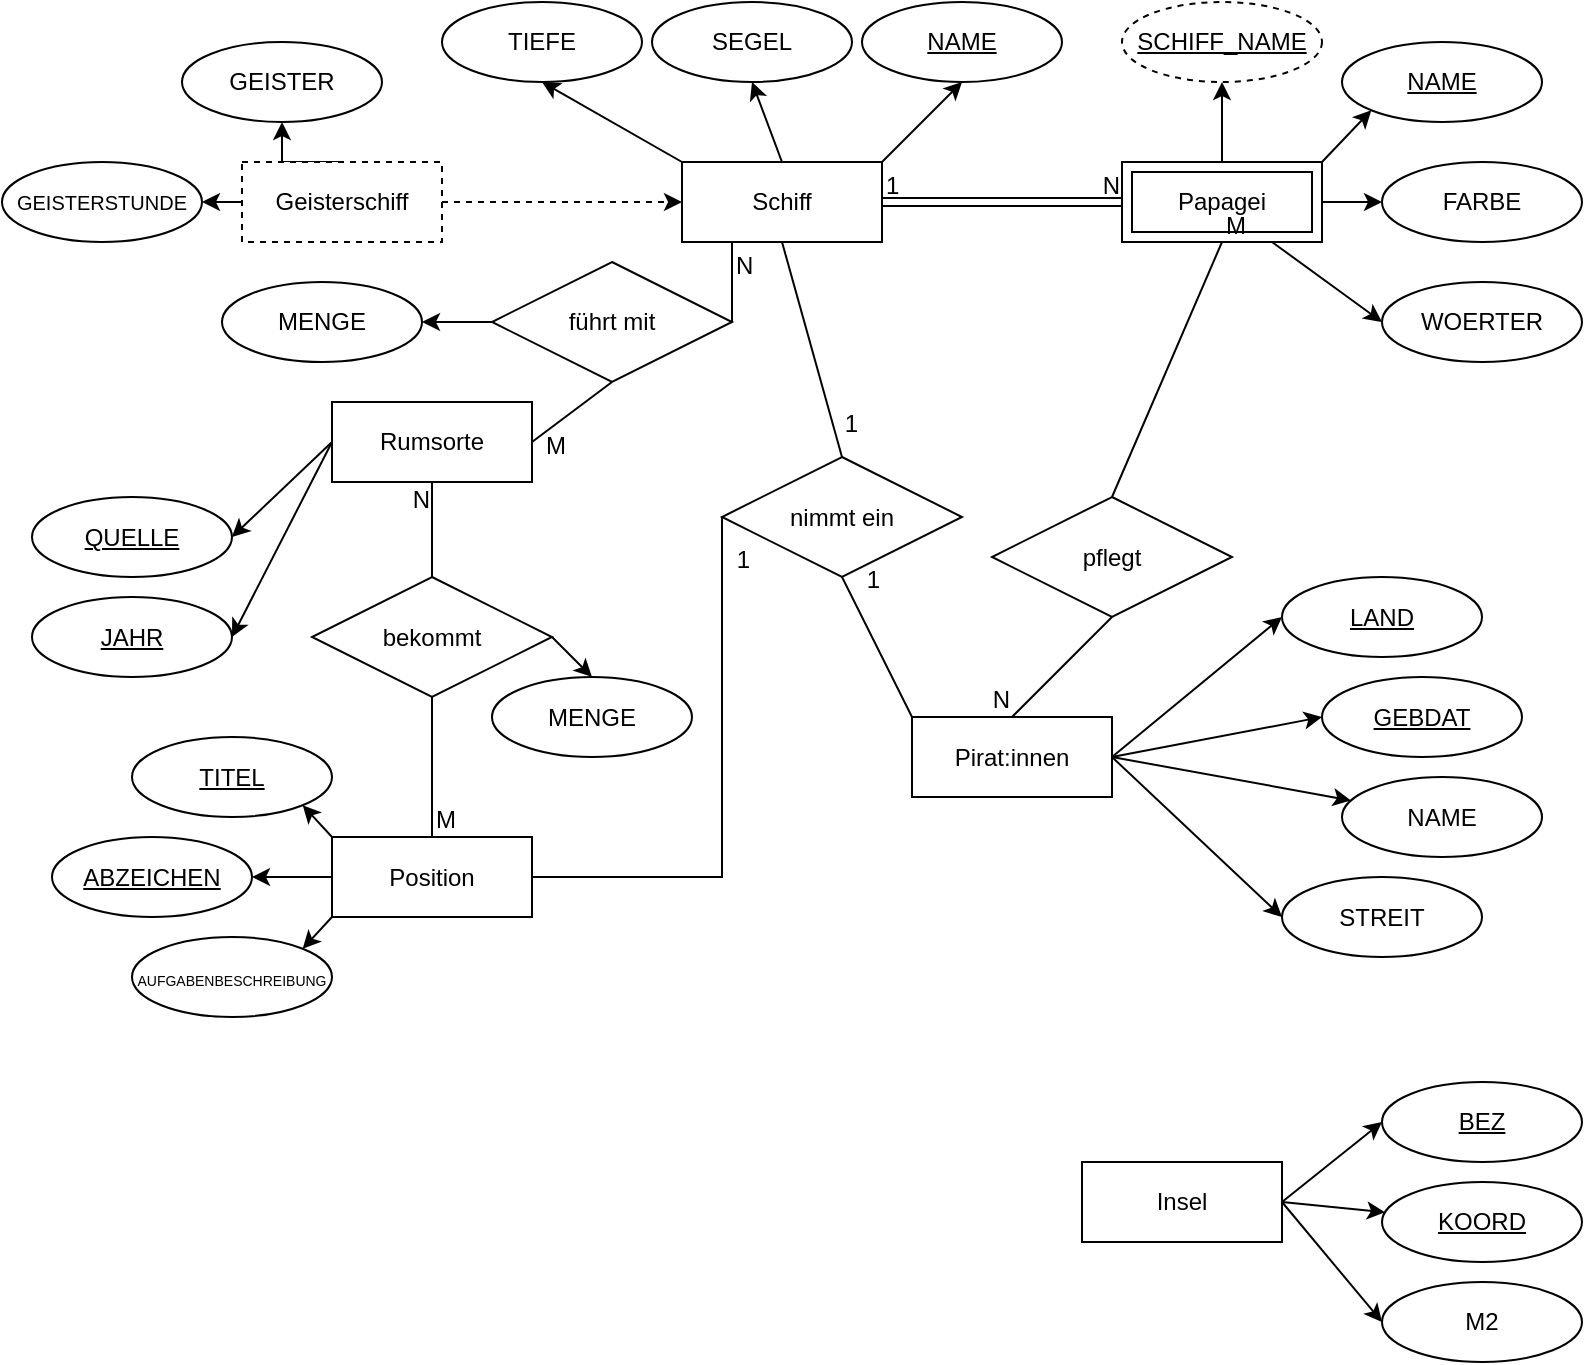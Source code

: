 <mxfile version="21.1.5" type="github">
  <diagram id="R2lEEEUBdFMjLlhIrx00" name="Page-1">
    <mxGraphModel dx="961" dy="584" grid="1" gridSize="10" guides="1" tooltips="1" connect="1" arrows="1" fold="1" page="1" pageScale="1" pageWidth="850" pageHeight="1100" math="0" shadow="0" extFonts="Permanent Marker^https://fonts.googleapis.com/css?family=Permanent+Marker">
      <root>
        <mxCell id="0" />
        <mxCell id="1" parent="0" />
        <mxCell id="ipvh3O1CE93SR9LDaiga-25" style="rounded=0;orthogonalLoop=1;jettySize=auto;html=1;exitX=0;exitY=0;exitDx=0;exitDy=0;entryX=0.5;entryY=1;entryDx=0;entryDy=0;" edge="1" parent="1" source="ipvh3O1CE93SR9LDaiga-15" target="ipvh3O1CE93SR9LDaiga-20">
          <mxGeometry relative="1" as="geometry" />
        </mxCell>
        <mxCell id="ipvh3O1CE93SR9LDaiga-26" style="rounded=0;orthogonalLoop=1;jettySize=auto;html=1;exitX=0.5;exitY=0;exitDx=0;exitDy=0;entryX=0.5;entryY=1;entryDx=0;entryDy=0;" edge="1" parent="1" source="ipvh3O1CE93SR9LDaiga-15" target="ipvh3O1CE93SR9LDaiga-18">
          <mxGeometry relative="1" as="geometry" />
        </mxCell>
        <mxCell id="ipvh3O1CE93SR9LDaiga-27" style="rounded=0;orthogonalLoop=1;jettySize=auto;html=1;exitX=1;exitY=0;exitDx=0;exitDy=0;entryX=0.5;entryY=1;entryDx=0;entryDy=0;" edge="1" parent="1" source="ipvh3O1CE93SR9LDaiga-15" target="ipvh3O1CE93SR9LDaiga-19">
          <mxGeometry relative="1" as="geometry" />
        </mxCell>
        <mxCell id="ipvh3O1CE93SR9LDaiga-15" value="Schiff" style="whiteSpace=wrap;html=1;align=center;" vertex="1" parent="1">
          <mxGeometry x="340" y="90" width="100" height="40" as="geometry" />
        </mxCell>
        <mxCell id="ipvh3O1CE93SR9LDaiga-28" style="edgeStyle=orthogonalEdgeStyle;rounded=0;orthogonalLoop=1;jettySize=auto;html=1;exitX=0.5;exitY=0;exitDx=0;exitDy=0;entryX=0.5;entryY=1;entryDx=0;entryDy=0;" edge="1" parent="1" source="ipvh3O1CE93SR9LDaiga-16" target="ipvh3O1CE93SR9LDaiga-21">
          <mxGeometry relative="1" as="geometry" />
        </mxCell>
        <mxCell id="ipvh3O1CE93SR9LDaiga-29" style="edgeStyle=orthogonalEdgeStyle;rounded=0;orthogonalLoop=1;jettySize=auto;html=1;exitX=0;exitY=0.5;exitDx=0;exitDy=0;entryX=1;entryY=0.5;entryDx=0;entryDy=0;" edge="1" parent="1" source="ipvh3O1CE93SR9LDaiga-16" target="ipvh3O1CE93SR9LDaiga-22">
          <mxGeometry relative="1" as="geometry" />
        </mxCell>
        <mxCell id="ipvh3O1CE93SR9LDaiga-106" style="edgeStyle=orthogonalEdgeStyle;rounded=0;orthogonalLoop=1;jettySize=auto;html=1;exitX=1;exitY=0.5;exitDx=0;exitDy=0;dashed=1;" edge="1" parent="1" source="ipvh3O1CE93SR9LDaiga-16" target="ipvh3O1CE93SR9LDaiga-15">
          <mxGeometry relative="1" as="geometry" />
        </mxCell>
        <mxCell id="ipvh3O1CE93SR9LDaiga-16" value="Geisterschiff" style="whiteSpace=wrap;html=1;align=center;dashed=1;" vertex="1" parent="1">
          <mxGeometry x="120" y="90" width="100" height="40" as="geometry" />
        </mxCell>
        <mxCell id="ipvh3O1CE93SR9LDaiga-18" value="SEGEL" style="ellipse;whiteSpace=wrap;html=1;align=center;" vertex="1" parent="1">
          <mxGeometry x="325" y="10" width="100" height="40" as="geometry" />
        </mxCell>
        <mxCell id="ipvh3O1CE93SR9LDaiga-19" value="NAME" style="ellipse;whiteSpace=wrap;html=1;align=center;fontStyle=4;" vertex="1" parent="1">
          <mxGeometry x="430" y="10" width="100" height="40" as="geometry" />
        </mxCell>
        <mxCell id="ipvh3O1CE93SR9LDaiga-20" value="TIEFE" style="ellipse;whiteSpace=wrap;html=1;align=center;" vertex="1" parent="1">
          <mxGeometry x="220" y="10" width="100" height="40" as="geometry" />
        </mxCell>
        <mxCell id="ipvh3O1CE93SR9LDaiga-21" value="GEISTER" style="ellipse;whiteSpace=wrap;html=1;align=center;" vertex="1" parent="1">
          <mxGeometry x="90" y="30" width="100" height="40" as="geometry" />
        </mxCell>
        <mxCell id="ipvh3O1CE93SR9LDaiga-22" value="&lt;font style=&quot;font-size: 10px;&quot;&gt;GEISTERSTUNDE&lt;/font&gt;" style="ellipse;whiteSpace=wrap;html=1;align=center;" vertex="1" parent="1">
          <mxGeometry y="90" width="100" height="40" as="geometry" />
        </mxCell>
        <mxCell id="ipvh3O1CE93SR9LDaiga-39" style="rounded=0;orthogonalLoop=1;jettySize=auto;html=1;exitX=0.75;exitY=1;exitDx=0;exitDy=0;entryX=0;entryY=0.5;entryDx=0;entryDy=0;" edge="1" parent="1" source="ipvh3O1CE93SR9LDaiga-31" target="ipvh3O1CE93SR9LDaiga-38">
          <mxGeometry relative="1" as="geometry" />
        </mxCell>
        <mxCell id="ipvh3O1CE93SR9LDaiga-40" style="rounded=0;orthogonalLoop=1;jettySize=auto;html=1;exitX=1;exitY=0.5;exitDx=0;exitDy=0;entryX=0;entryY=0.5;entryDx=0;entryDy=0;" edge="1" parent="1" source="ipvh3O1CE93SR9LDaiga-31" target="ipvh3O1CE93SR9LDaiga-35">
          <mxGeometry relative="1" as="geometry" />
        </mxCell>
        <mxCell id="ipvh3O1CE93SR9LDaiga-41" style="rounded=0;orthogonalLoop=1;jettySize=auto;html=1;exitX=1;exitY=0;exitDx=0;exitDy=0;entryX=0;entryY=1;entryDx=0;entryDy=0;" edge="1" parent="1" source="ipvh3O1CE93SR9LDaiga-31" target="ipvh3O1CE93SR9LDaiga-36">
          <mxGeometry relative="1" as="geometry" />
        </mxCell>
        <mxCell id="ipvh3O1CE93SR9LDaiga-42" style="rounded=0;orthogonalLoop=1;jettySize=auto;html=1;exitX=0.5;exitY=0;exitDx=0;exitDy=0;entryX=0.5;entryY=1;entryDx=0;entryDy=0;" edge="1" parent="1" source="ipvh3O1CE93SR9LDaiga-31" target="ipvh3O1CE93SR9LDaiga-37">
          <mxGeometry relative="1" as="geometry" />
        </mxCell>
        <mxCell id="ipvh3O1CE93SR9LDaiga-31" value="Papagei" style="shape=ext;margin=3;double=1;whiteSpace=wrap;html=1;align=center;" vertex="1" parent="1">
          <mxGeometry x="560" y="90" width="100" height="40" as="geometry" />
        </mxCell>
        <mxCell id="ipvh3O1CE93SR9LDaiga-32" value="" style="shape=link;html=1;rounded=0;exitX=1;exitY=0.5;exitDx=0;exitDy=0;entryX=0;entryY=0.5;entryDx=0;entryDy=0;" edge="1" parent="1" source="ipvh3O1CE93SR9LDaiga-15" target="ipvh3O1CE93SR9LDaiga-31">
          <mxGeometry relative="1" as="geometry">
            <mxPoint x="450" y="150" as="sourcePoint" />
            <mxPoint x="610" y="150" as="targetPoint" />
          </mxGeometry>
        </mxCell>
        <mxCell id="ipvh3O1CE93SR9LDaiga-33" value="1" style="resizable=0;html=1;whiteSpace=wrap;align=left;verticalAlign=bottom;" connectable="0" vertex="1" parent="ipvh3O1CE93SR9LDaiga-32">
          <mxGeometry x="-1" relative="1" as="geometry" />
        </mxCell>
        <mxCell id="ipvh3O1CE93SR9LDaiga-34" value="N" style="resizable=0;html=1;whiteSpace=wrap;align=right;verticalAlign=bottom;" connectable="0" vertex="1" parent="ipvh3O1CE93SR9LDaiga-32">
          <mxGeometry x="1" relative="1" as="geometry" />
        </mxCell>
        <mxCell id="ipvh3O1CE93SR9LDaiga-35" value="FARBE" style="ellipse;whiteSpace=wrap;html=1;align=center;" vertex="1" parent="1">
          <mxGeometry x="690" y="90" width="100" height="40" as="geometry" />
        </mxCell>
        <mxCell id="ipvh3O1CE93SR9LDaiga-36" value="NAME" style="ellipse;whiteSpace=wrap;html=1;align=center;fontStyle=4;" vertex="1" parent="1">
          <mxGeometry x="670" y="30" width="100" height="40" as="geometry" />
        </mxCell>
        <mxCell id="ipvh3O1CE93SR9LDaiga-37" value="&lt;u&gt;SCHIFF_NAME&lt;/u&gt;" style="ellipse;whiteSpace=wrap;html=1;align=center;dashed=1;" vertex="1" parent="1">
          <mxGeometry x="560" y="10" width="100" height="40" as="geometry" />
        </mxCell>
        <mxCell id="ipvh3O1CE93SR9LDaiga-38" value="WOERTER" style="ellipse;whiteSpace=wrap;html=1;align=center;" vertex="1" parent="1">
          <mxGeometry x="690" y="150" width="100" height="40" as="geometry" />
        </mxCell>
        <mxCell id="ipvh3O1CE93SR9LDaiga-71" style="rounded=0;orthogonalLoop=1;jettySize=auto;html=1;exitX=1;exitY=0.5;exitDx=0;exitDy=0;entryX=0;entryY=0.5;entryDx=0;entryDy=0;" edge="1" parent="1" source="ipvh3O1CE93SR9LDaiga-43" target="ipvh3O1CE93SR9LDaiga-45">
          <mxGeometry relative="1" as="geometry" />
        </mxCell>
        <mxCell id="ipvh3O1CE93SR9LDaiga-72" style="rounded=0;orthogonalLoop=1;jettySize=auto;html=1;exitX=1;exitY=0.5;exitDx=0;exitDy=0;" edge="1" parent="1" source="ipvh3O1CE93SR9LDaiga-43" target="ipvh3O1CE93SR9LDaiga-44">
          <mxGeometry relative="1" as="geometry" />
        </mxCell>
        <mxCell id="ipvh3O1CE93SR9LDaiga-73" style="rounded=0;orthogonalLoop=1;jettySize=auto;html=1;exitX=1;exitY=0.5;exitDx=0;exitDy=0;entryX=0;entryY=0.5;entryDx=0;entryDy=0;" edge="1" parent="1" source="ipvh3O1CE93SR9LDaiga-43" target="ipvh3O1CE93SR9LDaiga-54">
          <mxGeometry relative="1" as="geometry" />
        </mxCell>
        <mxCell id="ipvh3O1CE93SR9LDaiga-82" style="rounded=0;orthogonalLoop=1;jettySize=auto;html=1;exitX=1;exitY=0.5;exitDx=0;exitDy=0;entryX=0;entryY=0.5;entryDx=0;entryDy=0;" edge="1" parent="1" source="ipvh3O1CE93SR9LDaiga-43" target="ipvh3O1CE93SR9LDaiga-46">
          <mxGeometry relative="1" as="geometry" />
        </mxCell>
        <mxCell id="ipvh3O1CE93SR9LDaiga-43" value="Pirat:innen" style="whiteSpace=wrap;html=1;align=center;" vertex="1" parent="1">
          <mxGeometry x="455" y="367.5" width="100" height="40" as="geometry" />
        </mxCell>
        <mxCell id="ipvh3O1CE93SR9LDaiga-44" value="NAME" style="ellipse;whiteSpace=wrap;html=1;align=center;" vertex="1" parent="1">
          <mxGeometry x="670" y="397.5" width="100" height="40" as="geometry" />
        </mxCell>
        <mxCell id="ipvh3O1CE93SR9LDaiga-45" value="&lt;u&gt;GEBDAT&lt;/u&gt;" style="ellipse;whiteSpace=wrap;html=1;align=center;" vertex="1" parent="1">
          <mxGeometry x="660" y="347.5" width="100" height="40" as="geometry" />
        </mxCell>
        <mxCell id="ipvh3O1CE93SR9LDaiga-46" value="&lt;u&gt;LAND&lt;/u&gt;" style="ellipse;whiteSpace=wrap;html=1;align=center;" vertex="1" parent="1">
          <mxGeometry x="640" y="297.5" width="100" height="40" as="geometry" />
        </mxCell>
        <mxCell id="ipvh3O1CE93SR9LDaiga-47" value="pflegt" style="shape=rhombus;perimeter=rhombusPerimeter;whiteSpace=wrap;html=1;align=center;" vertex="1" parent="1">
          <mxGeometry x="495" y="257.5" width="120" height="60" as="geometry" />
        </mxCell>
        <mxCell id="ipvh3O1CE93SR9LDaiga-48" value="" style="endArrow=none;html=1;rounded=0;exitX=0.5;exitY=1;exitDx=0;exitDy=0;entryX=0.5;entryY=0;entryDx=0;entryDy=0;" edge="1" parent="1" source="ipvh3O1CE93SR9LDaiga-47" target="ipvh3O1CE93SR9LDaiga-43">
          <mxGeometry relative="1" as="geometry">
            <mxPoint x="515" y="327.5" as="sourcePoint" />
            <mxPoint x="675" y="327.5" as="targetPoint" />
          </mxGeometry>
        </mxCell>
        <mxCell id="ipvh3O1CE93SR9LDaiga-49" value="" style="resizable=0;html=1;whiteSpace=wrap;align=left;verticalAlign=bottom;" connectable="0" vertex="1" parent="ipvh3O1CE93SR9LDaiga-48">
          <mxGeometry x="-1" relative="1" as="geometry" />
        </mxCell>
        <mxCell id="ipvh3O1CE93SR9LDaiga-50" value="N" style="resizable=0;html=1;whiteSpace=wrap;align=right;verticalAlign=bottom;" connectable="0" vertex="1" parent="ipvh3O1CE93SR9LDaiga-48">
          <mxGeometry x="1" relative="1" as="geometry" />
        </mxCell>
        <mxCell id="ipvh3O1CE93SR9LDaiga-51" value="" style="endArrow=none;html=1;rounded=0;exitX=0.5;exitY=1;exitDx=0;exitDy=0;entryX=0.5;entryY=0;entryDx=0;entryDy=0;" edge="1" parent="1" source="ipvh3O1CE93SR9LDaiga-31" target="ipvh3O1CE93SR9LDaiga-47">
          <mxGeometry relative="1" as="geometry">
            <mxPoint x="570" y="240" as="sourcePoint" />
            <mxPoint x="570" y="290" as="targetPoint" />
          </mxGeometry>
        </mxCell>
        <mxCell id="ipvh3O1CE93SR9LDaiga-52" value="M" style="resizable=0;html=1;whiteSpace=wrap;align=left;verticalAlign=bottom;" connectable="0" vertex="1" parent="ipvh3O1CE93SR9LDaiga-51">
          <mxGeometry x="-1" relative="1" as="geometry" />
        </mxCell>
        <mxCell id="ipvh3O1CE93SR9LDaiga-53" value="" style="resizable=0;html=1;whiteSpace=wrap;align=right;verticalAlign=bottom;" connectable="0" vertex="1" parent="ipvh3O1CE93SR9LDaiga-51">
          <mxGeometry x="1" relative="1" as="geometry" />
        </mxCell>
        <mxCell id="ipvh3O1CE93SR9LDaiga-54" value="STREIT" style="ellipse;whiteSpace=wrap;html=1;align=center;" vertex="1" parent="1">
          <mxGeometry x="640" y="447.5" width="100" height="40" as="geometry" />
        </mxCell>
        <mxCell id="ipvh3O1CE93SR9LDaiga-58" value="TITEL" style="ellipse;whiteSpace=wrap;html=1;align=center;fontStyle=4;" vertex="1" parent="1">
          <mxGeometry x="65" y="377.5" width="100" height="40" as="geometry" />
        </mxCell>
        <mxCell id="ipvh3O1CE93SR9LDaiga-59" value="ABZEICHEN" style="ellipse;whiteSpace=wrap;html=1;align=center;fontStyle=4;" vertex="1" parent="1">
          <mxGeometry x="25" y="427.5" width="100" height="40" as="geometry" />
        </mxCell>
        <mxCell id="ipvh3O1CE93SR9LDaiga-60" value="&lt;font style=&quot;font-size: 7px;&quot;&gt;AUFGABENBESCHREIBUNG&lt;/font&gt;" style="ellipse;whiteSpace=wrap;html=1;align=center;" vertex="1" parent="1">
          <mxGeometry x="65" y="477.5" width="100" height="40" as="geometry" />
        </mxCell>
        <mxCell id="ipvh3O1CE93SR9LDaiga-100" style="rounded=0;orthogonalLoop=1;jettySize=auto;html=1;exitX=0;exitY=0.5;exitDx=0;exitDy=0;entryX=1;entryY=0.5;entryDx=0;entryDy=0;" edge="1" parent="1" source="ipvh3O1CE93SR9LDaiga-61" target="ipvh3O1CE93SR9LDaiga-63">
          <mxGeometry relative="1" as="geometry" />
        </mxCell>
        <mxCell id="ipvh3O1CE93SR9LDaiga-101" style="rounded=0;orthogonalLoop=1;jettySize=auto;html=1;exitX=0;exitY=0.5;exitDx=0;exitDy=0;entryX=1;entryY=0.5;entryDx=0;entryDy=0;" edge="1" parent="1" source="ipvh3O1CE93SR9LDaiga-61" target="ipvh3O1CE93SR9LDaiga-62">
          <mxGeometry relative="1" as="geometry" />
        </mxCell>
        <mxCell id="ipvh3O1CE93SR9LDaiga-61" value="Rumsorte" style="whiteSpace=wrap;html=1;align=center;" vertex="1" parent="1">
          <mxGeometry x="165" y="210" width="100" height="40" as="geometry" />
        </mxCell>
        <mxCell id="ipvh3O1CE93SR9LDaiga-62" value="JAHR" style="ellipse;whiteSpace=wrap;html=1;align=center;fontStyle=4;" vertex="1" parent="1">
          <mxGeometry x="15" y="307.5" width="100" height="40" as="geometry" />
        </mxCell>
        <mxCell id="ipvh3O1CE93SR9LDaiga-63" value="QUELLE" style="ellipse;whiteSpace=wrap;html=1;align=center;fontStyle=4;" vertex="1" parent="1">
          <mxGeometry x="15" y="257.5" width="100" height="40" as="geometry" />
        </mxCell>
        <mxCell id="ipvh3O1CE93SR9LDaiga-94" style="rounded=0;orthogonalLoop=1;jettySize=auto;html=1;exitX=0;exitY=0;exitDx=0;exitDy=0;entryX=1;entryY=1;entryDx=0;entryDy=0;" edge="1" parent="1" source="ipvh3O1CE93SR9LDaiga-64" target="ipvh3O1CE93SR9LDaiga-58">
          <mxGeometry relative="1" as="geometry" />
        </mxCell>
        <mxCell id="ipvh3O1CE93SR9LDaiga-95" style="rounded=0;orthogonalLoop=1;jettySize=auto;html=1;exitX=0;exitY=0.5;exitDx=0;exitDy=0;entryX=1;entryY=0.5;entryDx=0;entryDy=0;" edge="1" parent="1" source="ipvh3O1CE93SR9LDaiga-64" target="ipvh3O1CE93SR9LDaiga-59">
          <mxGeometry relative="1" as="geometry" />
        </mxCell>
        <mxCell id="ipvh3O1CE93SR9LDaiga-96" style="rounded=0;orthogonalLoop=1;jettySize=auto;html=1;exitX=0;exitY=1;exitDx=0;exitDy=0;entryX=1;entryY=0;entryDx=0;entryDy=0;" edge="1" parent="1" source="ipvh3O1CE93SR9LDaiga-64" target="ipvh3O1CE93SR9LDaiga-60">
          <mxGeometry relative="1" as="geometry" />
        </mxCell>
        <mxCell id="ipvh3O1CE93SR9LDaiga-64" value="Position" style="whiteSpace=wrap;html=1;align=center;" vertex="1" parent="1">
          <mxGeometry x="165" y="427.5" width="100" height="40" as="geometry" />
        </mxCell>
        <mxCell id="ipvh3O1CE93SR9LDaiga-66" value="nimmt ein" style="shape=rhombus;perimeter=rhombusPerimeter;whiteSpace=wrap;html=1;align=center;" vertex="1" parent="1">
          <mxGeometry x="360" y="237.5" width="120" height="60" as="geometry" />
        </mxCell>
        <mxCell id="ipvh3O1CE93SR9LDaiga-75" value="" style="endArrow=none;html=1;rounded=0;entryX=0.5;entryY=0;entryDx=0;entryDy=0;exitX=0.5;exitY=1;exitDx=0;exitDy=0;" edge="1" parent="1" source="ipvh3O1CE93SR9LDaiga-15" target="ipvh3O1CE93SR9LDaiga-66">
          <mxGeometry relative="1" as="geometry">
            <mxPoint x="350" y="150" as="sourcePoint" />
            <mxPoint x="510" y="150" as="targetPoint" />
          </mxGeometry>
        </mxCell>
        <mxCell id="ipvh3O1CE93SR9LDaiga-76" value="1" style="resizable=0;html=1;whiteSpace=wrap;align=right;verticalAlign=bottom;" connectable="0" vertex="1" parent="ipvh3O1CE93SR9LDaiga-75">
          <mxGeometry x="1" relative="1" as="geometry">
            <mxPoint x="10" y="-8" as="offset" />
          </mxGeometry>
        </mxCell>
        <mxCell id="ipvh3O1CE93SR9LDaiga-77" value="" style="endArrow=none;html=1;rounded=0;exitX=1;exitY=0.5;exitDx=0;exitDy=0;entryX=0;entryY=0.5;entryDx=0;entryDy=0;" edge="1" parent="1" source="ipvh3O1CE93SR9LDaiga-64" target="ipvh3O1CE93SR9LDaiga-66">
          <mxGeometry relative="1" as="geometry">
            <mxPoint x="315" y="337.5" as="sourcePoint" />
            <mxPoint x="475" y="337.5" as="targetPoint" />
            <Array as="points">
              <mxPoint x="360" y="447.5" />
            </Array>
          </mxGeometry>
        </mxCell>
        <mxCell id="ipvh3O1CE93SR9LDaiga-78" value="1" style="resizable=0;html=1;whiteSpace=wrap;align=right;verticalAlign=bottom;" connectable="0" vertex="1" parent="ipvh3O1CE93SR9LDaiga-77">
          <mxGeometry x="1" relative="1" as="geometry">
            <mxPoint x="15" y="30" as="offset" />
          </mxGeometry>
        </mxCell>
        <mxCell id="ipvh3O1CE93SR9LDaiga-79" value="" style="endArrow=none;html=1;rounded=0;exitX=0.5;exitY=1;exitDx=0;exitDy=0;entryX=0;entryY=0;entryDx=0;entryDy=0;" edge="1" parent="1" source="ipvh3O1CE93SR9LDaiga-66" target="ipvh3O1CE93SR9LDaiga-43">
          <mxGeometry relative="1" as="geometry">
            <mxPoint x="415" y="317.5" as="sourcePoint" />
            <mxPoint x="575" y="317.5" as="targetPoint" />
          </mxGeometry>
        </mxCell>
        <mxCell id="ipvh3O1CE93SR9LDaiga-81" value="1" style="resizable=0;html=1;whiteSpace=wrap;align=right;verticalAlign=bottom;" connectable="0" vertex="1" parent="ipvh3O1CE93SR9LDaiga-79">
          <mxGeometry x="1" relative="1" as="geometry">
            <mxPoint x="-15" y="-60" as="offset" />
          </mxGeometry>
        </mxCell>
        <mxCell id="ipvh3O1CE93SR9LDaiga-104" style="rounded=0;orthogonalLoop=1;jettySize=auto;html=1;exitX=1;exitY=0.5;exitDx=0;exitDy=0;entryX=0.5;entryY=0;entryDx=0;entryDy=0;" edge="1" parent="1" source="ipvh3O1CE93SR9LDaiga-83" target="ipvh3O1CE93SR9LDaiga-103">
          <mxGeometry relative="1" as="geometry" />
        </mxCell>
        <mxCell id="ipvh3O1CE93SR9LDaiga-83" value="bekommt" style="shape=rhombus;perimeter=rhombusPerimeter;whiteSpace=wrap;html=1;align=center;" vertex="1" parent="1">
          <mxGeometry x="155" y="297.5" width="120" height="60" as="geometry" />
        </mxCell>
        <mxCell id="ipvh3O1CE93SR9LDaiga-85" value="" style="endArrow=none;html=1;rounded=0;exitX=0.5;exitY=0;exitDx=0;exitDy=0;entryX=0.5;entryY=1;entryDx=0;entryDy=0;" edge="1" parent="1" source="ipvh3O1CE93SR9LDaiga-64" target="ipvh3O1CE93SR9LDaiga-83">
          <mxGeometry relative="1" as="geometry">
            <mxPoint x="255" y="442.5" as="sourcePoint" />
            <mxPoint x="215" y="387.5" as="targetPoint" />
          </mxGeometry>
        </mxCell>
        <mxCell id="ipvh3O1CE93SR9LDaiga-86" value="M" style="resizable=0;html=1;whiteSpace=wrap;align=left;verticalAlign=bottom;" connectable="0" vertex="1" parent="ipvh3O1CE93SR9LDaiga-85">
          <mxGeometry x="-1" relative="1" as="geometry">
            <mxPoint as="offset" />
          </mxGeometry>
        </mxCell>
        <mxCell id="ipvh3O1CE93SR9LDaiga-88" value="" style="endArrow=none;html=1;rounded=0;entryX=0.5;entryY=1;entryDx=0;entryDy=0;exitX=0.5;exitY=0;exitDx=0;exitDy=0;" edge="1" parent="1" source="ipvh3O1CE93SR9LDaiga-83" target="ipvh3O1CE93SR9LDaiga-61">
          <mxGeometry relative="1" as="geometry">
            <mxPoint x="245" y="287.5" as="sourcePoint" />
            <mxPoint x="245" y="267.5" as="targetPoint" />
          </mxGeometry>
        </mxCell>
        <mxCell id="ipvh3O1CE93SR9LDaiga-90" value="N" style="resizable=0;html=1;whiteSpace=wrap;align=right;verticalAlign=bottom;" connectable="0" vertex="1" parent="ipvh3O1CE93SR9LDaiga-88">
          <mxGeometry x="1" relative="1" as="geometry">
            <mxPoint y="17" as="offset" />
          </mxGeometry>
        </mxCell>
        <mxCell id="ipvh3O1CE93SR9LDaiga-103" value="MENGE" style="ellipse;whiteSpace=wrap;html=1;align=center;" vertex="1" parent="1">
          <mxGeometry x="245" y="347.5" width="100" height="40" as="geometry" />
        </mxCell>
        <mxCell id="ipvh3O1CE93SR9LDaiga-105" value="MENGE" style="ellipse;whiteSpace=wrap;html=1;align=center;" vertex="1" parent="1">
          <mxGeometry x="110" y="150" width="100" height="40" as="geometry" />
        </mxCell>
        <mxCell id="ipvh3O1CE93SR9LDaiga-113" style="edgeStyle=orthogonalEdgeStyle;rounded=0;orthogonalLoop=1;jettySize=auto;html=1;exitX=0;exitY=0.5;exitDx=0;exitDy=0;" edge="1" parent="1" source="ipvh3O1CE93SR9LDaiga-107" target="ipvh3O1CE93SR9LDaiga-105">
          <mxGeometry relative="1" as="geometry" />
        </mxCell>
        <mxCell id="ipvh3O1CE93SR9LDaiga-107" value="führt mit" style="shape=rhombus;perimeter=rhombusPerimeter;whiteSpace=wrap;html=1;align=center;" vertex="1" parent="1">
          <mxGeometry x="245" y="140" width="120" height="60" as="geometry" />
        </mxCell>
        <mxCell id="ipvh3O1CE93SR9LDaiga-108" value="" style="endArrow=none;html=1;rounded=0;exitX=1;exitY=0.5;exitDx=0;exitDy=0;entryX=0.5;entryY=1;entryDx=0;entryDy=0;" edge="1" parent="1" source="ipvh3O1CE93SR9LDaiga-61" target="ipvh3O1CE93SR9LDaiga-107">
          <mxGeometry relative="1" as="geometry">
            <mxPoint x="275" y="229.66" as="sourcePoint" />
            <mxPoint x="435" y="229.66" as="targetPoint" />
          </mxGeometry>
        </mxCell>
        <mxCell id="ipvh3O1CE93SR9LDaiga-109" value="M" style="resizable=0;html=1;whiteSpace=wrap;align=left;verticalAlign=bottom;" connectable="0" vertex="1" parent="ipvh3O1CE93SR9LDaiga-108">
          <mxGeometry x="-1" relative="1" as="geometry">
            <mxPoint x="5" y="10" as="offset" />
          </mxGeometry>
        </mxCell>
        <mxCell id="ipvh3O1CE93SR9LDaiga-111" value="" style="endArrow=none;html=1;rounded=0;exitX=0.25;exitY=1;exitDx=0;exitDy=0;entryX=1;entryY=0.5;entryDx=0;entryDy=0;" edge="1" parent="1" source="ipvh3O1CE93SR9LDaiga-15" target="ipvh3O1CE93SR9LDaiga-107">
          <mxGeometry relative="1" as="geometry">
            <mxPoint x="325" y="220" as="sourcePoint" />
            <mxPoint x="365" y="190" as="targetPoint" />
          </mxGeometry>
        </mxCell>
        <mxCell id="ipvh3O1CE93SR9LDaiga-112" value="N" style="resizable=0;html=1;whiteSpace=wrap;align=left;verticalAlign=bottom;" connectable="0" vertex="1" parent="ipvh3O1CE93SR9LDaiga-111">
          <mxGeometry x="-1" relative="1" as="geometry">
            <mxPoint y="20" as="offset" />
          </mxGeometry>
        </mxCell>
        <mxCell id="ipvh3O1CE93SR9LDaiga-118" style="rounded=0;orthogonalLoop=1;jettySize=auto;html=1;exitX=1;exitY=0.5;exitDx=0;exitDy=0;entryX=0;entryY=0.5;entryDx=0;entryDy=0;" edge="1" parent="1" source="ipvh3O1CE93SR9LDaiga-114" target="ipvh3O1CE93SR9LDaiga-115">
          <mxGeometry relative="1" as="geometry" />
        </mxCell>
        <mxCell id="ipvh3O1CE93SR9LDaiga-119" style="rounded=0;orthogonalLoop=1;jettySize=auto;html=1;exitX=1;exitY=0.5;exitDx=0;exitDy=0;" edge="1" parent="1" source="ipvh3O1CE93SR9LDaiga-114" target="ipvh3O1CE93SR9LDaiga-116">
          <mxGeometry relative="1" as="geometry" />
        </mxCell>
        <mxCell id="ipvh3O1CE93SR9LDaiga-120" style="rounded=0;orthogonalLoop=1;jettySize=auto;html=1;exitX=1;exitY=0.5;exitDx=0;exitDy=0;entryX=0;entryY=0.5;entryDx=0;entryDy=0;" edge="1" parent="1" source="ipvh3O1CE93SR9LDaiga-114" target="ipvh3O1CE93SR9LDaiga-117">
          <mxGeometry relative="1" as="geometry" />
        </mxCell>
        <mxCell id="ipvh3O1CE93SR9LDaiga-114" value="Insel" style="whiteSpace=wrap;html=1;align=center;" vertex="1" parent="1">
          <mxGeometry x="540" y="590" width="100" height="40" as="geometry" />
        </mxCell>
        <mxCell id="ipvh3O1CE93SR9LDaiga-115" value="&lt;u&gt;BEZ&lt;/u&gt;" style="ellipse;whiteSpace=wrap;html=1;align=center;" vertex="1" parent="1">
          <mxGeometry x="690" y="550" width="100" height="40" as="geometry" />
        </mxCell>
        <mxCell id="ipvh3O1CE93SR9LDaiga-116" value="&lt;u&gt;KOORD&lt;/u&gt;" style="ellipse;whiteSpace=wrap;html=1;align=center;" vertex="1" parent="1">
          <mxGeometry x="690" y="600" width="100" height="40" as="geometry" />
        </mxCell>
        <mxCell id="ipvh3O1CE93SR9LDaiga-117" value="M2" style="ellipse;whiteSpace=wrap;html=1;align=center;" vertex="1" parent="1">
          <mxGeometry x="690" y="650" width="100" height="40" as="geometry" />
        </mxCell>
      </root>
    </mxGraphModel>
  </diagram>
</mxfile>
